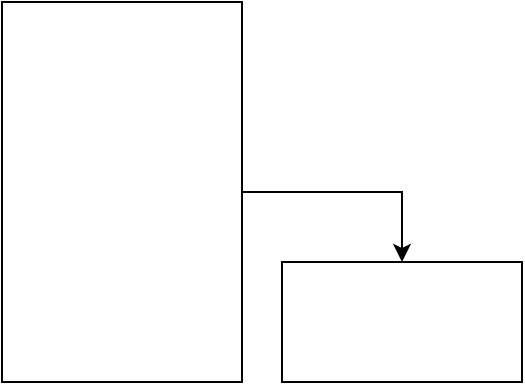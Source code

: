 <mxfile version="23.1.5" type="device">
  <diagram name="Page-1" id="fIfdDvApKl4lQkzNAV36">
    <mxGraphModel dx="954" dy="2324" grid="1" gridSize="10" guides="1" tooltips="1" connect="1" arrows="1" fold="1" page="1" pageScale="1" pageWidth="827" pageHeight="1169" math="0" shadow="0">
      <root>
        <mxCell id="0" />
        <mxCell id="1" parent="0" />
        <mxCell id="iqqkQUi5B3xvLakxQUDC-3" style="edgeStyle=orthogonalEdgeStyle;rounded=0;orthogonalLoop=1;jettySize=auto;html=1;entryX=0.5;entryY=0;entryDx=0;entryDy=0;" edge="1" parent="1" source="iqqkQUi5B3xvLakxQUDC-1" target="iqqkQUi5B3xvLakxQUDC-2">
          <mxGeometry relative="1" as="geometry" />
        </mxCell>
        <mxCell id="iqqkQUi5B3xvLakxQUDC-1" value="" style="rounded=0;whiteSpace=wrap;html=1;" vertex="1" parent="1">
          <mxGeometry x="350" y="610" width="120" height="190" as="geometry" />
        </mxCell>
        <mxCell id="iqqkQUi5B3xvLakxQUDC-2" value="" style="rounded=0;whiteSpace=wrap;html=1;" vertex="1" parent="1">
          <mxGeometry x="490" y="740" width="120" height="60" as="geometry" />
        </mxCell>
      </root>
    </mxGraphModel>
  </diagram>
</mxfile>
